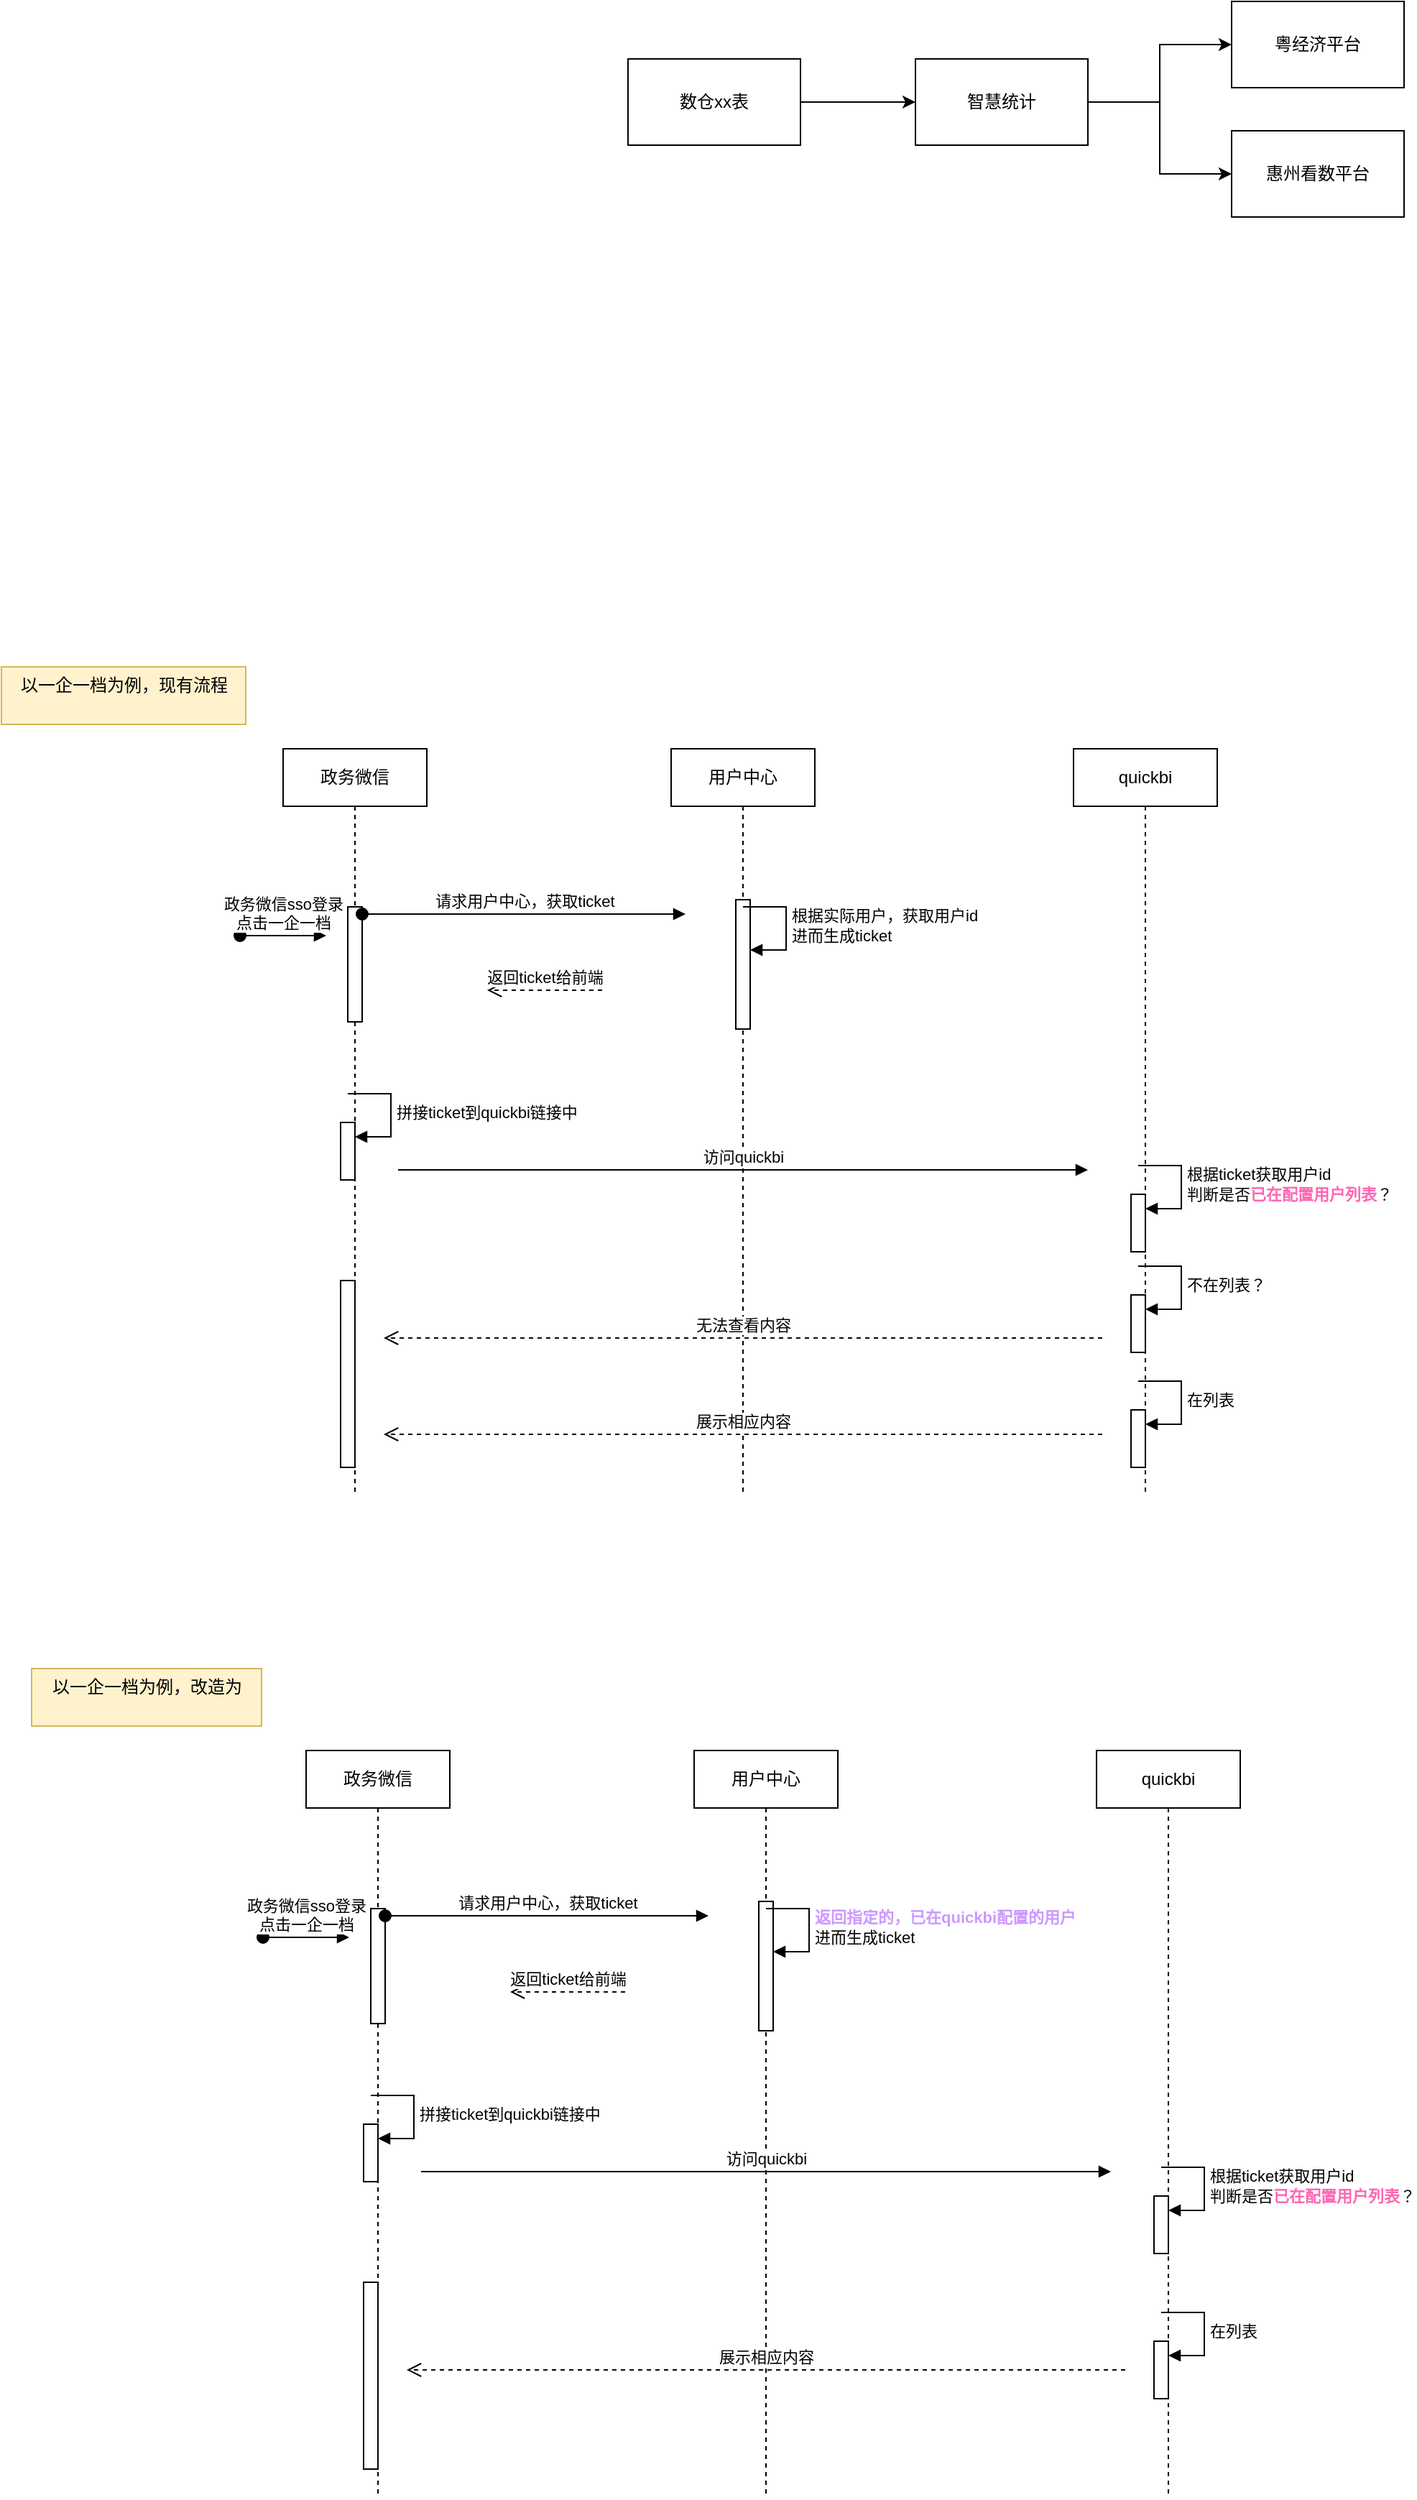 <mxfile version="24.4.10" type="github">
  <diagram name="第 1 页" id="gvvmEpkAqWaoY7Daplwi">
    <mxGraphModel dx="2261" dy="746" grid="1" gridSize="10" guides="1" tooltips="1" connect="1" arrows="1" fold="1" page="1" pageScale="1" pageWidth="827" pageHeight="1169" math="0" shadow="0">
      <root>
        <mxCell id="0" />
        <mxCell id="1" parent="0" />
        <mxCell id="pmUXgFceK8fLvuXGr5E0-3" value="" style="edgeStyle=orthogonalEdgeStyle;rounded=0;orthogonalLoop=1;jettySize=auto;html=1;" edge="1" parent="1" source="pmUXgFceK8fLvuXGr5E0-1" target="pmUXgFceK8fLvuXGr5E0-2">
          <mxGeometry relative="1" as="geometry" />
        </mxCell>
        <mxCell id="pmUXgFceK8fLvuXGr5E0-1" value="数仓xx表" style="rounded=0;whiteSpace=wrap;html=1;" vertex="1" parent="1">
          <mxGeometry x="170" y="340" width="120" height="60" as="geometry" />
        </mxCell>
        <mxCell id="pmUXgFceK8fLvuXGr5E0-5" value="" style="edgeStyle=orthogonalEdgeStyle;rounded=0;orthogonalLoop=1;jettySize=auto;html=1;" edge="1" parent="1" source="pmUXgFceK8fLvuXGr5E0-2" target="pmUXgFceK8fLvuXGr5E0-4">
          <mxGeometry relative="1" as="geometry" />
        </mxCell>
        <mxCell id="pmUXgFceK8fLvuXGr5E0-7" style="edgeStyle=orthogonalEdgeStyle;rounded=0;orthogonalLoop=1;jettySize=auto;html=1;exitX=1;exitY=0.5;exitDx=0;exitDy=0;entryX=0;entryY=0.5;entryDx=0;entryDy=0;" edge="1" parent="1" source="pmUXgFceK8fLvuXGr5E0-2" target="pmUXgFceK8fLvuXGr5E0-6">
          <mxGeometry relative="1" as="geometry" />
        </mxCell>
        <mxCell id="pmUXgFceK8fLvuXGr5E0-2" value="智慧统计" style="whiteSpace=wrap;html=1;rounded=0;" vertex="1" parent="1">
          <mxGeometry x="370" y="340" width="120" height="60" as="geometry" />
        </mxCell>
        <mxCell id="pmUXgFceK8fLvuXGr5E0-4" value="粤经济平台" style="whiteSpace=wrap;html=1;rounded=0;" vertex="1" parent="1">
          <mxGeometry x="590" y="300" width="120" height="60" as="geometry" />
        </mxCell>
        <mxCell id="pmUXgFceK8fLvuXGr5E0-6" value="惠州看数平台" style="whiteSpace=wrap;html=1;rounded=0;" vertex="1" parent="1">
          <mxGeometry x="590" y="390" width="120" height="60" as="geometry" />
        </mxCell>
        <mxCell id="pmUXgFceK8fLvuXGr5E0-9" value="用户中心" style="shape=umlLifeline;perimeter=lifelinePerimeter;whiteSpace=wrap;html=1;container=1;dropTarget=0;collapsible=0;recursiveResize=0;outlineConnect=0;portConstraint=eastwest;newEdgeStyle={&quot;curved&quot;:0,&quot;rounded&quot;:0};" vertex="1" parent="1">
          <mxGeometry x="200" y="820" width="100" height="520" as="geometry" />
        </mxCell>
        <mxCell id="pmUXgFceK8fLvuXGr5E0-17" value="" style="html=1;points=[[0,0,0,0,5],[0,1,0,0,-5],[1,0,0,0,5],[1,1,0,0,-5]];perimeter=orthogonalPerimeter;outlineConnect=0;targetShapes=umlLifeline;portConstraint=eastwest;newEdgeStyle={&quot;curved&quot;:0,&quot;rounded&quot;:0};" vertex="1" parent="pmUXgFceK8fLvuXGr5E0-9">
          <mxGeometry x="45" y="105" width="10" height="90" as="geometry" />
        </mxCell>
        <mxCell id="pmUXgFceK8fLvuXGr5E0-18" value="根据实际用户，获取用户id&lt;div&gt;进而生成ticket&lt;/div&gt;" style="html=1;align=left;spacingLeft=2;endArrow=block;rounded=0;edgeStyle=orthogonalEdgeStyle;curved=0;rounded=0;" edge="1" target="pmUXgFceK8fLvuXGr5E0-17" parent="pmUXgFceK8fLvuXGr5E0-9">
          <mxGeometry relative="1" as="geometry">
            <mxPoint x="50" y="110" as="sourcePoint" />
            <Array as="points">
              <mxPoint x="80" y="140" />
            </Array>
          </mxGeometry>
        </mxCell>
        <mxCell id="pmUXgFceK8fLvuXGr5E0-10" value="quickbi" style="shape=umlLifeline;perimeter=lifelinePerimeter;whiteSpace=wrap;html=1;container=1;dropTarget=0;collapsible=0;recursiveResize=0;outlineConnect=0;portConstraint=eastwest;newEdgeStyle={&quot;curved&quot;:0,&quot;rounded&quot;:0};" vertex="1" parent="1">
          <mxGeometry x="480" y="820" width="100" height="520" as="geometry" />
        </mxCell>
        <mxCell id="pmUXgFceK8fLvuXGr5E0-27" value="" style="html=1;points=[[0,0,0,0,5],[0,1,0,0,-5],[1,0,0,0,5],[1,1,0,0,-5]];perimeter=orthogonalPerimeter;outlineConnect=0;targetShapes=umlLifeline;portConstraint=eastwest;newEdgeStyle={&quot;curved&quot;:0,&quot;rounded&quot;:0};" vertex="1" parent="pmUXgFceK8fLvuXGr5E0-10">
          <mxGeometry x="40" y="310" width="10" height="40" as="geometry" />
        </mxCell>
        <mxCell id="pmUXgFceK8fLvuXGr5E0-28" value="根据ticket获取用户id&lt;div&gt;判断是否&lt;b&gt;&lt;font color=&quot;#ff66b3&quot;&gt;已在配置用户列表&lt;/font&gt;&lt;/b&gt;？&lt;/div&gt;" style="html=1;align=left;spacingLeft=2;endArrow=block;rounded=0;edgeStyle=orthogonalEdgeStyle;curved=0;rounded=0;" edge="1" target="pmUXgFceK8fLvuXGr5E0-27" parent="pmUXgFceK8fLvuXGr5E0-10">
          <mxGeometry x="0.012" relative="1" as="geometry">
            <mxPoint x="45" y="290" as="sourcePoint" />
            <Array as="points">
              <mxPoint x="75" y="320" />
            </Array>
            <mxPoint as="offset" />
          </mxGeometry>
        </mxCell>
        <mxCell id="pmUXgFceK8fLvuXGr5E0-11" value="政务微信" style="shape=umlLifeline;perimeter=lifelinePerimeter;whiteSpace=wrap;html=1;container=1;dropTarget=0;collapsible=0;recursiveResize=0;outlineConnect=0;portConstraint=eastwest;newEdgeStyle={&quot;curved&quot;:0,&quot;rounded&quot;:0};" vertex="1" parent="1">
          <mxGeometry x="-70" y="820" width="100" height="520" as="geometry" />
        </mxCell>
        <mxCell id="pmUXgFceK8fLvuXGr5E0-13" value="" style="html=1;points=[[0,0,0,0,5],[0,1,0,0,-5],[1,0,0,0,5],[1,1,0,0,-5]];perimeter=orthogonalPerimeter;outlineConnect=0;targetShapes=umlLifeline;portConstraint=eastwest;newEdgeStyle={&quot;curved&quot;:0,&quot;rounded&quot;:0};" vertex="1" parent="pmUXgFceK8fLvuXGr5E0-11">
          <mxGeometry x="45" y="110" width="10" height="80" as="geometry" />
        </mxCell>
        <mxCell id="pmUXgFceK8fLvuXGr5E0-22" value="" style="html=1;points=[[0,0,0,0,5],[0,1,0,0,-5],[1,0,0,0,5],[1,1,0,0,-5]];perimeter=orthogonalPerimeter;outlineConnect=0;targetShapes=umlLifeline;portConstraint=eastwest;newEdgeStyle={&quot;curved&quot;:0,&quot;rounded&quot;:0};" vertex="1" parent="pmUXgFceK8fLvuXGr5E0-11">
          <mxGeometry x="40" y="260" width="10" height="40" as="geometry" />
        </mxCell>
        <mxCell id="pmUXgFceK8fLvuXGr5E0-23" value="拼接ticket到quickbi链接中" style="html=1;align=left;spacingLeft=2;endArrow=block;rounded=0;edgeStyle=orthogonalEdgeStyle;curved=0;rounded=0;" edge="1" target="pmUXgFceK8fLvuXGr5E0-22" parent="pmUXgFceK8fLvuXGr5E0-11">
          <mxGeometry relative="1" as="geometry">
            <mxPoint x="45" y="240" as="sourcePoint" />
            <Array as="points">
              <mxPoint x="75" y="270" />
            </Array>
          </mxGeometry>
        </mxCell>
        <mxCell id="pmUXgFceK8fLvuXGr5E0-12" value="以一企一档为例，现有流程&lt;div&gt;&lt;br&gt;&lt;/div&gt;" style="text;html=1;align=center;verticalAlign=middle;resizable=0;points=[];autosize=1;strokeColor=#d6b656;fillColor=#fff2cc;" vertex="1" parent="1">
          <mxGeometry x="-266" y="763" width="170" height="40" as="geometry" />
        </mxCell>
        <mxCell id="pmUXgFceK8fLvuXGr5E0-14" value="政务微信sso登录&lt;div&gt;点击一企一档&lt;/div&gt;" style="html=1;verticalAlign=bottom;startArrow=oval;startFill=1;endArrow=block;startSize=8;curved=0;rounded=0;" edge="1" parent="1">
          <mxGeometry width="60" relative="1" as="geometry">
            <mxPoint x="-100" y="950" as="sourcePoint" />
            <mxPoint x="-40" y="950" as="targetPoint" />
          </mxGeometry>
        </mxCell>
        <mxCell id="pmUXgFceK8fLvuXGr5E0-16" value="请求用户中心，获取ticket" style="html=1;verticalAlign=bottom;startArrow=oval;startFill=1;endArrow=block;startSize=8;curved=0;rounded=0;exitX=1;exitY=0;exitDx=0;exitDy=5;exitPerimeter=0;" edge="1" parent="1" source="pmUXgFceK8fLvuXGr5E0-13">
          <mxGeometry width="60" relative="1" as="geometry">
            <mxPoint x="80" y="940" as="sourcePoint" />
            <mxPoint x="210" y="935" as="targetPoint" />
          </mxGeometry>
        </mxCell>
        <mxCell id="pmUXgFceK8fLvuXGr5E0-19" value="返回ticket给前端" style="html=1;verticalAlign=bottom;endArrow=open;dashed=1;endSize=8;curved=0;rounded=0;" edge="1" parent="1">
          <mxGeometry relative="1" as="geometry">
            <mxPoint x="152" y="988" as="sourcePoint" />
            <mxPoint x="72" y="988" as="targetPoint" />
          </mxGeometry>
        </mxCell>
        <mxCell id="pmUXgFceK8fLvuXGr5E0-25" value="访问quickbi" style="html=1;verticalAlign=bottom;endArrow=block;curved=0;rounded=0;" edge="1" parent="1">
          <mxGeometry x="-0.001" width="80" relative="1" as="geometry">
            <mxPoint x="10" y="1113" as="sourcePoint" />
            <mxPoint x="490" y="1113" as="targetPoint" />
            <mxPoint as="offset" />
          </mxGeometry>
        </mxCell>
        <mxCell id="pmUXgFceK8fLvuXGr5E0-29" value="" style="html=1;points=[[0,0,0,0,5],[0,1,0,0,-5],[1,0,0,0,5],[1,1,0,0,-5]];perimeter=orthogonalPerimeter;outlineConnect=0;targetShapes=umlLifeline;portConstraint=eastwest;newEdgeStyle={&quot;curved&quot;:0,&quot;rounded&quot;:0};" vertex="1" parent="1">
          <mxGeometry x="520" y="1200" width="10" height="40" as="geometry" />
        </mxCell>
        <mxCell id="pmUXgFceK8fLvuXGr5E0-30" value="不在列表？" style="html=1;align=left;spacingLeft=2;endArrow=block;rounded=0;edgeStyle=orthogonalEdgeStyle;curved=0;rounded=0;" edge="1" target="pmUXgFceK8fLvuXGr5E0-29" parent="1">
          <mxGeometry relative="1" as="geometry">
            <mxPoint x="525" y="1180" as="sourcePoint" />
            <Array as="points">
              <mxPoint x="555" y="1210" />
            </Array>
          </mxGeometry>
        </mxCell>
        <mxCell id="pmUXgFceK8fLvuXGr5E0-31" value="无法查看内容" style="html=1;verticalAlign=bottom;endArrow=open;dashed=1;endSize=8;curved=0;rounded=0;" edge="1" parent="1">
          <mxGeometry relative="1" as="geometry">
            <mxPoint x="500" y="1230" as="sourcePoint" />
            <mxPoint y="1230" as="targetPoint" />
          </mxGeometry>
        </mxCell>
        <mxCell id="pmUXgFceK8fLvuXGr5E0-32" value="" style="html=1;points=[[0,0,0,0,5],[0,1,0,0,-5],[1,0,0,0,5],[1,1,0,0,-5]];perimeter=orthogonalPerimeter;outlineConnect=0;targetShapes=umlLifeline;portConstraint=eastwest;newEdgeStyle={&quot;curved&quot;:0,&quot;rounded&quot;:0};" vertex="1" parent="1">
          <mxGeometry x="-30" y="1190" width="10" height="130" as="geometry" />
        </mxCell>
        <mxCell id="pmUXgFceK8fLvuXGr5E0-33" value="" style="html=1;points=[[0,0,0,0,5],[0,1,0,0,-5],[1,0,0,0,5],[1,1,0,0,-5]];perimeter=orthogonalPerimeter;outlineConnect=0;targetShapes=umlLifeline;portConstraint=eastwest;newEdgeStyle={&quot;curved&quot;:0,&quot;rounded&quot;:0};" vertex="1" parent="1">
          <mxGeometry x="520" y="1280" width="10" height="40" as="geometry" />
        </mxCell>
        <mxCell id="pmUXgFceK8fLvuXGr5E0-34" value="在列表" style="html=1;align=left;spacingLeft=2;endArrow=block;rounded=0;edgeStyle=orthogonalEdgeStyle;curved=0;rounded=0;" edge="1" target="pmUXgFceK8fLvuXGr5E0-33" parent="1">
          <mxGeometry relative="1" as="geometry">
            <mxPoint x="525" y="1260" as="sourcePoint" />
            <Array as="points">
              <mxPoint x="555" y="1290" />
            </Array>
          </mxGeometry>
        </mxCell>
        <mxCell id="pmUXgFceK8fLvuXGr5E0-35" value="展示相应内容" style="html=1;verticalAlign=bottom;endArrow=open;dashed=1;endSize=8;curved=0;rounded=0;" edge="1" parent="1">
          <mxGeometry relative="1" as="geometry">
            <mxPoint x="500" y="1297" as="sourcePoint" />
            <mxPoint y="1297" as="targetPoint" />
          </mxGeometry>
        </mxCell>
        <mxCell id="pmUXgFceK8fLvuXGr5E0-36" value="用户中心" style="shape=umlLifeline;perimeter=lifelinePerimeter;whiteSpace=wrap;html=1;container=1;dropTarget=0;collapsible=0;recursiveResize=0;outlineConnect=0;portConstraint=eastwest;newEdgeStyle={&quot;curved&quot;:0,&quot;rounded&quot;:0};" vertex="1" parent="1">
          <mxGeometry x="216" y="1517" width="100" height="520" as="geometry" />
        </mxCell>
        <mxCell id="pmUXgFceK8fLvuXGr5E0-37" value="" style="html=1;points=[[0,0,0,0,5],[0,1,0,0,-5],[1,0,0,0,5],[1,1,0,0,-5]];perimeter=orthogonalPerimeter;outlineConnect=0;targetShapes=umlLifeline;portConstraint=eastwest;newEdgeStyle={&quot;curved&quot;:0,&quot;rounded&quot;:0};" vertex="1" parent="pmUXgFceK8fLvuXGr5E0-36">
          <mxGeometry x="45" y="105" width="10" height="90" as="geometry" />
        </mxCell>
        <mxCell id="pmUXgFceK8fLvuXGr5E0-38" value="&lt;div&gt;&lt;b&gt;&lt;font color=&quot;#cc99ff&quot;&gt;返回指定的，已在quickbi配置的用户&lt;/font&gt;&lt;/b&gt;&lt;/div&gt;&lt;div&gt;进而生成ticket&lt;/div&gt;" style="html=1;align=left;spacingLeft=2;endArrow=block;rounded=0;edgeStyle=orthogonalEdgeStyle;curved=0;rounded=0;" edge="1" parent="pmUXgFceK8fLvuXGr5E0-36" target="pmUXgFceK8fLvuXGr5E0-37">
          <mxGeometry x="0.012" relative="1" as="geometry">
            <mxPoint x="50" y="110" as="sourcePoint" />
            <Array as="points">
              <mxPoint x="80" y="140" />
            </Array>
            <mxPoint as="offset" />
          </mxGeometry>
        </mxCell>
        <mxCell id="pmUXgFceK8fLvuXGr5E0-39" value="quickbi" style="shape=umlLifeline;perimeter=lifelinePerimeter;whiteSpace=wrap;html=1;container=1;dropTarget=0;collapsible=0;recursiveResize=0;outlineConnect=0;portConstraint=eastwest;newEdgeStyle={&quot;curved&quot;:0,&quot;rounded&quot;:0};" vertex="1" parent="1">
          <mxGeometry x="496" y="1517" width="100" height="520" as="geometry" />
        </mxCell>
        <mxCell id="pmUXgFceK8fLvuXGr5E0-40" value="" style="html=1;points=[[0,0,0,0,5],[0,1,0,0,-5],[1,0,0,0,5],[1,1,0,0,-5]];perimeter=orthogonalPerimeter;outlineConnect=0;targetShapes=umlLifeline;portConstraint=eastwest;newEdgeStyle={&quot;curved&quot;:0,&quot;rounded&quot;:0};" vertex="1" parent="pmUXgFceK8fLvuXGr5E0-39">
          <mxGeometry x="40" y="310" width="10" height="40" as="geometry" />
        </mxCell>
        <mxCell id="pmUXgFceK8fLvuXGr5E0-41" value="根据ticket获取用户id&lt;div&gt;判断是否&lt;b&gt;&lt;font color=&quot;#ff66b3&quot;&gt;已在配置用户列表&lt;/font&gt;&lt;/b&gt;？&lt;/div&gt;" style="html=1;align=left;spacingLeft=2;endArrow=block;rounded=0;edgeStyle=orthogonalEdgeStyle;curved=0;rounded=0;" edge="1" parent="pmUXgFceK8fLvuXGr5E0-39" target="pmUXgFceK8fLvuXGr5E0-40">
          <mxGeometry x="0.012" relative="1" as="geometry">
            <mxPoint x="45" y="290" as="sourcePoint" />
            <Array as="points">
              <mxPoint x="75" y="320" />
            </Array>
            <mxPoint as="offset" />
          </mxGeometry>
        </mxCell>
        <mxCell id="pmUXgFceK8fLvuXGr5E0-42" value="政务微信" style="shape=umlLifeline;perimeter=lifelinePerimeter;whiteSpace=wrap;html=1;container=1;dropTarget=0;collapsible=0;recursiveResize=0;outlineConnect=0;portConstraint=eastwest;newEdgeStyle={&quot;curved&quot;:0,&quot;rounded&quot;:0};" vertex="1" parent="1">
          <mxGeometry x="-54" y="1517" width="100" height="520" as="geometry" />
        </mxCell>
        <mxCell id="pmUXgFceK8fLvuXGr5E0-43" value="" style="html=1;points=[[0,0,0,0,5],[0,1,0,0,-5],[1,0,0,0,5],[1,1,0,0,-5]];perimeter=orthogonalPerimeter;outlineConnect=0;targetShapes=umlLifeline;portConstraint=eastwest;newEdgeStyle={&quot;curved&quot;:0,&quot;rounded&quot;:0};" vertex="1" parent="pmUXgFceK8fLvuXGr5E0-42">
          <mxGeometry x="45" y="110" width="10" height="80" as="geometry" />
        </mxCell>
        <mxCell id="pmUXgFceK8fLvuXGr5E0-44" value="" style="html=1;points=[[0,0,0,0,5],[0,1,0,0,-5],[1,0,0,0,5],[1,1,0,0,-5]];perimeter=orthogonalPerimeter;outlineConnect=0;targetShapes=umlLifeline;portConstraint=eastwest;newEdgeStyle={&quot;curved&quot;:0,&quot;rounded&quot;:0};" vertex="1" parent="pmUXgFceK8fLvuXGr5E0-42">
          <mxGeometry x="40" y="260" width="10" height="40" as="geometry" />
        </mxCell>
        <mxCell id="pmUXgFceK8fLvuXGr5E0-45" value="拼接ticket到quickbi链接中" style="html=1;align=left;spacingLeft=2;endArrow=block;rounded=0;edgeStyle=orthogonalEdgeStyle;curved=0;rounded=0;" edge="1" parent="pmUXgFceK8fLvuXGr5E0-42" target="pmUXgFceK8fLvuXGr5E0-44">
          <mxGeometry relative="1" as="geometry">
            <mxPoint x="45" y="240" as="sourcePoint" />
            <Array as="points">
              <mxPoint x="75" y="270" />
            </Array>
          </mxGeometry>
        </mxCell>
        <mxCell id="pmUXgFceK8fLvuXGr5E0-46" value="以一企一档为例，改造为&lt;div&gt;&lt;br&gt;&lt;/div&gt;" style="text;html=1;align=center;verticalAlign=middle;resizable=0;points=[];autosize=1;strokeColor=#d6b656;fillColor=#fff2cc;" vertex="1" parent="1">
          <mxGeometry x="-245" y="1460" width="160" height="40" as="geometry" />
        </mxCell>
        <mxCell id="pmUXgFceK8fLvuXGr5E0-47" value="政务微信sso登录&lt;div&gt;点击一企一档&lt;/div&gt;" style="html=1;verticalAlign=bottom;startArrow=oval;startFill=1;endArrow=block;startSize=8;curved=0;rounded=0;" edge="1" parent="1">
          <mxGeometry width="60" relative="1" as="geometry">
            <mxPoint x="-84" y="1647" as="sourcePoint" />
            <mxPoint x="-24" y="1647" as="targetPoint" />
          </mxGeometry>
        </mxCell>
        <mxCell id="pmUXgFceK8fLvuXGr5E0-48" value="请求用户中心，获取ticket" style="html=1;verticalAlign=bottom;startArrow=oval;startFill=1;endArrow=block;startSize=8;curved=0;rounded=0;exitX=1;exitY=0;exitDx=0;exitDy=5;exitPerimeter=0;" edge="1" parent="1" source="pmUXgFceK8fLvuXGr5E0-43">
          <mxGeometry width="60" relative="1" as="geometry">
            <mxPoint x="96" y="1637" as="sourcePoint" />
            <mxPoint x="226" y="1632" as="targetPoint" />
          </mxGeometry>
        </mxCell>
        <mxCell id="pmUXgFceK8fLvuXGr5E0-49" value="返回ticket给前端" style="html=1;verticalAlign=bottom;endArrow=open;dashed=1;endSize=8;curved=0;rounded=0;" edge="1" parent="1">
          <mxGeometry relative="1" as="geometry">
            <mxPoint x="168" y="1685" as="sourcePoint" />
            <mxPoint x="88" y="1685" as="targetPoint" />
          </mxGeometry>
        </mxCell>
        <mxCell id="pmUXgFceK8fLvuXGr5E0-50" value="访问quickbi" style="html=1;verticalAlign=bottom;endArrow=block;curved=0;rounded=0;" edge="1" parent="1">
          <mxGeometry x="-0.001" width="80" relative="1" as="geometry">
            <mxPoint x="26" y="1810" as="sourcePoint" />
            <mxPoint x="506" y="1810" as="targetPoint" />
            <mxPoint as="offset" />
          </mxGeometry>
        </mxCell>
        <mxCell id="pmUXgFceK8fLvuXGr5E0-54" value="" style="html=1;points=[[0,0,0,0,5],[0,1,0,0,-5],[1,0,0,0,5],[1,1,0,0,-5]];perimeter=orthogonalPerimeter;outlineConnect=0;targetShapes=umlLifeline;portConstraint=eastwest;newEdgeStyle={&quot;curved&quot;:0,&quot;rounded&quot;:0};" vertex="1" parent="1">
          <mxGeometry x="-14" y="1887" width="10" height="130" as="geometry" />
        </mxCell>
        <mxCell id="pmUXgFceK8fLvuXGr5E0-55" value="" style="html=1;points=[[0,0,0,0,5],[0,1,0,0,-5],[1,0,0,0,5],[1,1,0,0,-5]];perimeter=orthogonalPerimeter;outlineConnect=0;targetShapes=umlLifeline;portConstraint=eastwest;newEdgeStyle={&quot;curved&quot;:0,&quot;rounded&quot;:0};" vertex="1" parent="1">
          <mxGeometry x="536" y="1928" width="10" height="40" as="geometry" />
        </mxCell>
        <mxCell id="pmUXgFceK8fLvuXGr5E0-56" value="在列表" style="html=1;align=left;spacingLeft=2;endArrow=block;rounded=0;edgeStyle=orthogonalEdgeStyle;curved=0;rounded=0;" edge="1" parent="1" target="pmUXgFceK8fLvuXGr5E0-55">
          <mxGeometry relative="1" as="geometry">
            <mxPoint x="541" y="1908" as="sourcePoint" />
            <Array as="points">
              <mxPoint x="571" y="1938" />
            </Array>
          </mxGeometry>
        </mxCell>
        <mxCell id="pmUXgFceK8fLvuXGr5E0-57" value="展示相应内容" style="html=1;verticalAlign=bottom;endArrow=open;dashed=1;endSize=8;curved=0;rounded=0;" edge="1" parent="1">
          <mxGeometry relative="1" as="geometry">
            <mxPoint x="516" y="1948" as="sourcePoint" />
            <mxPoint x="16" y="1948" as="targetPoint" />
          </mxGeometry>
        </mxCell>
      </root>
    </mxGraphModel>
  </diagram>
</mxfile>
